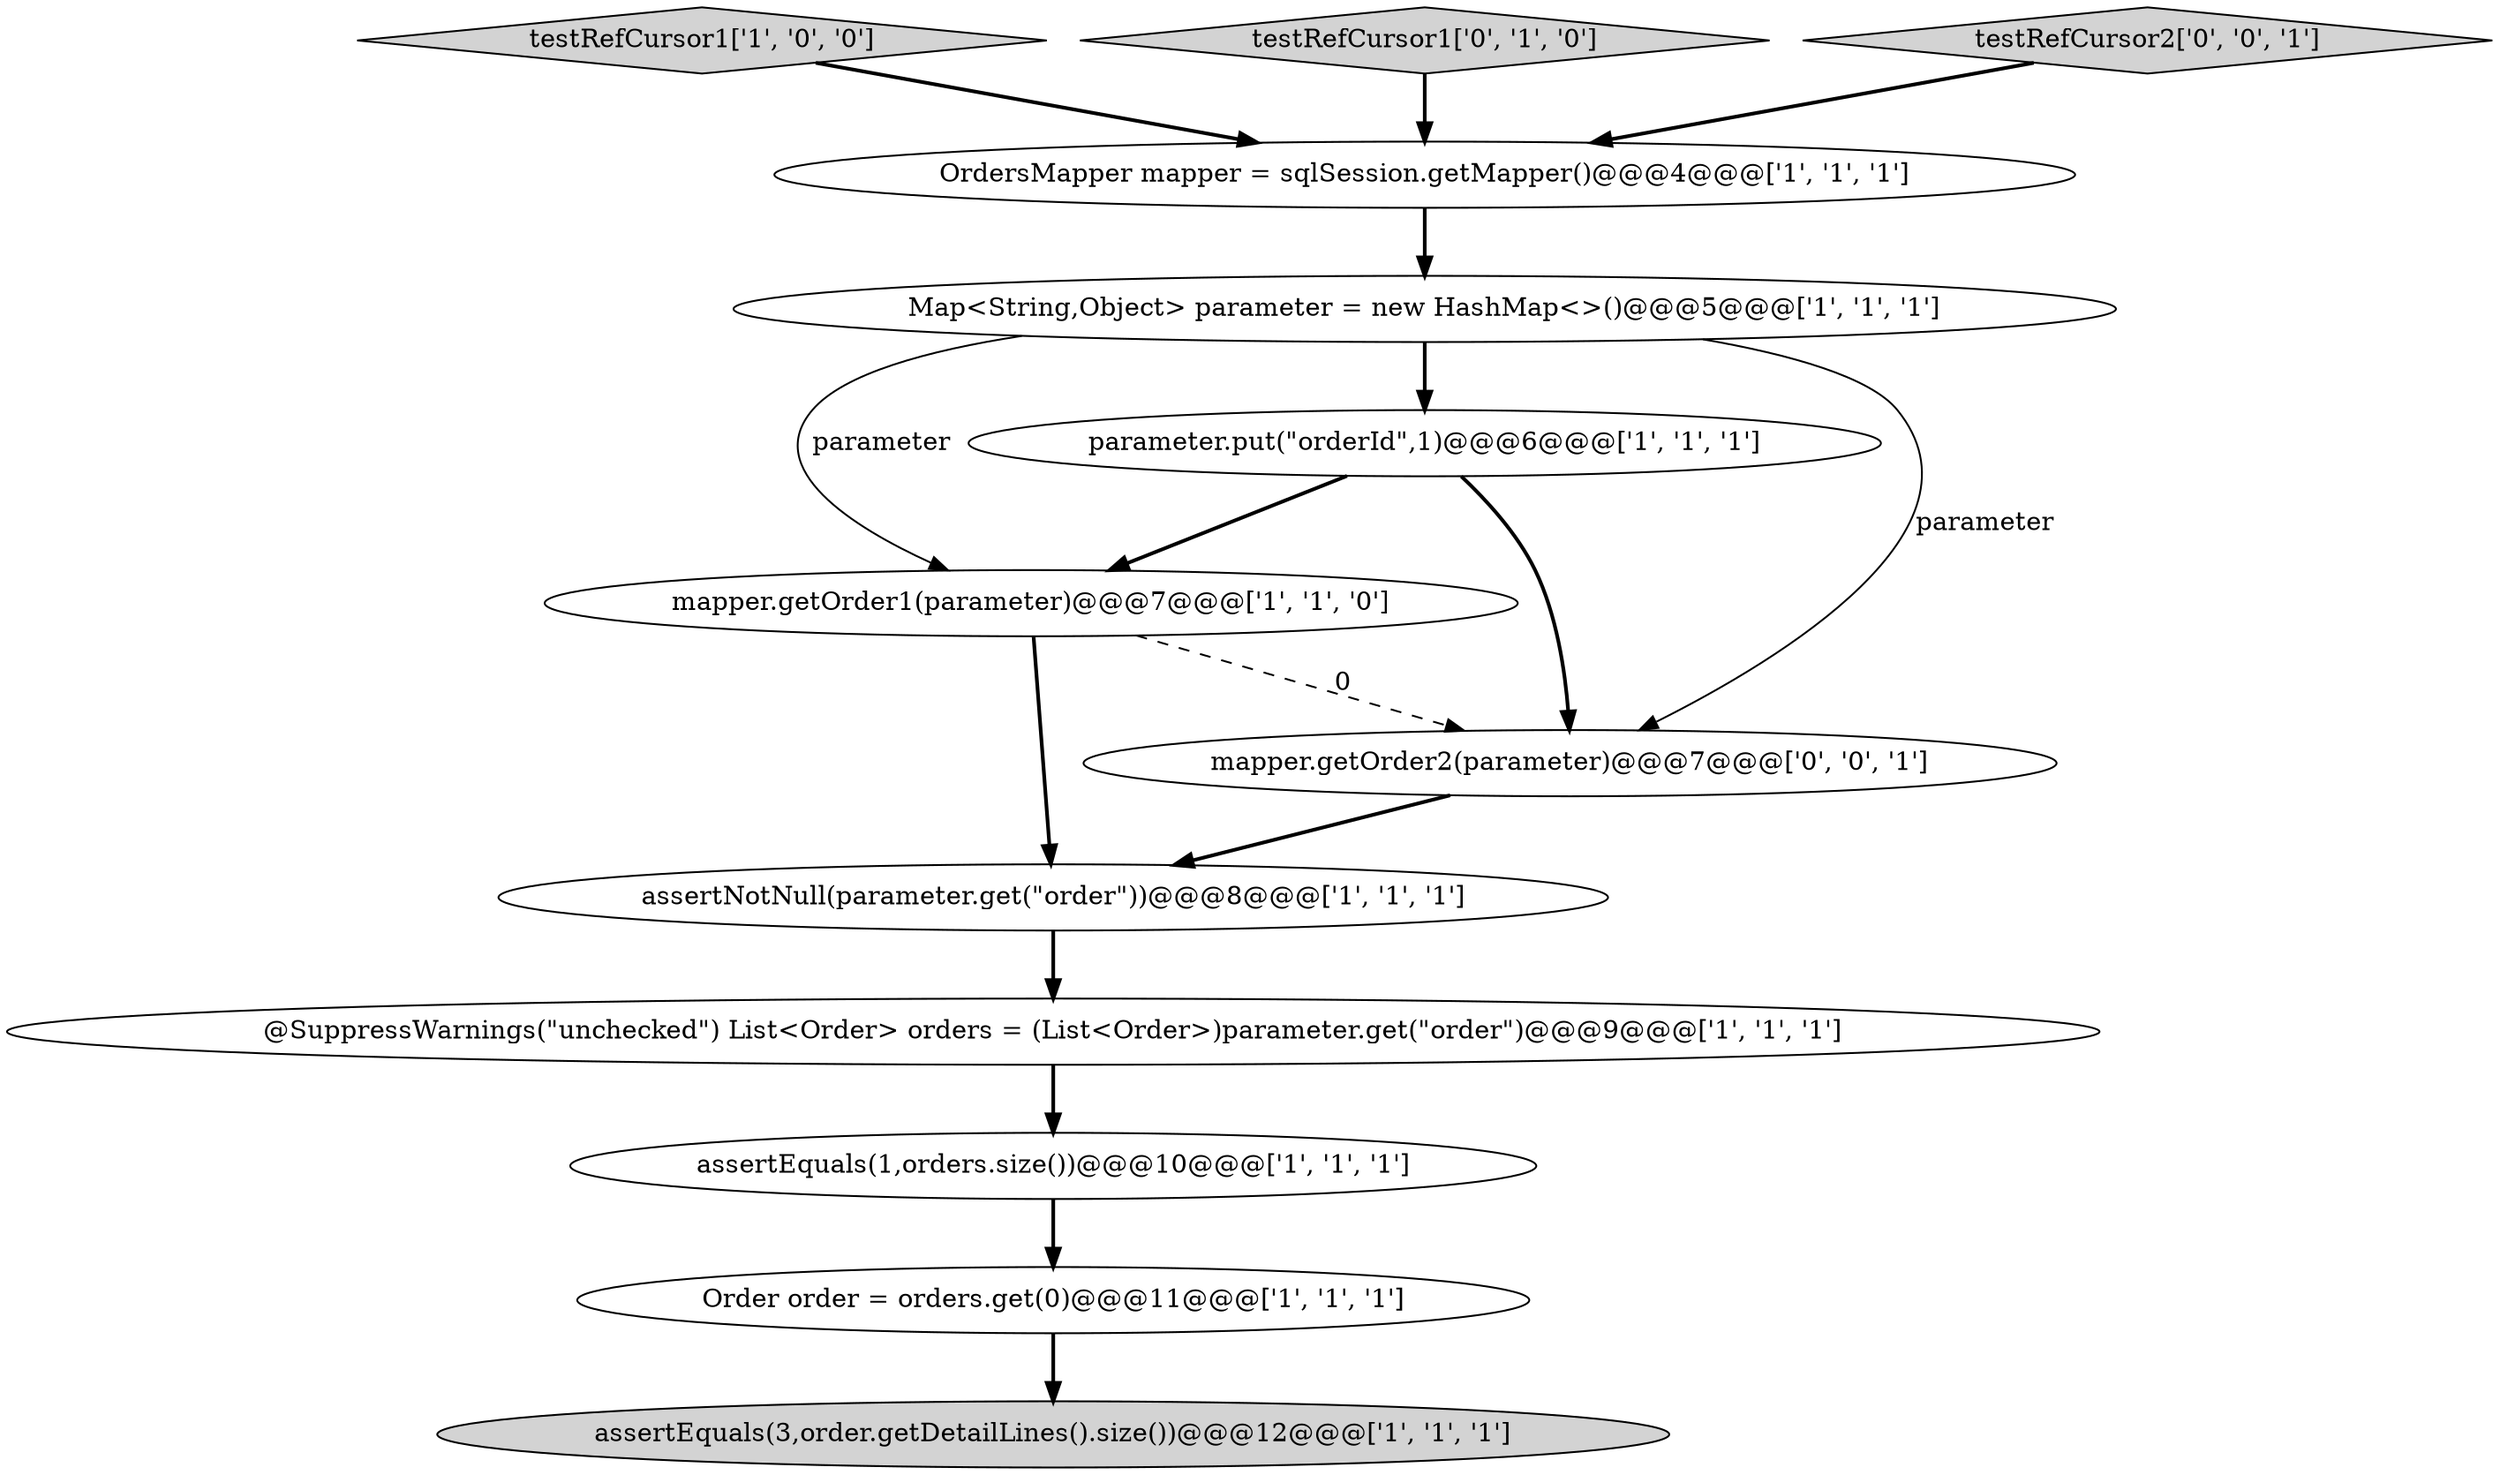digraph {
12 [style = filled, label = "mapper.getOrder2(parameter)@@@7@@@['0', '0', '1']", fillcolor = white, shape = ellipse image = "AAA0AAABBB3BBB"];
6 [style = filled, label = "mapper.getOrder1(parameter)@@@7@@@['1', '1', '0']", fillcolor = white, shape = ellipse image = "AAA0AAABBB1BBB"];
3 [style = filled, label = "OrdersMapper mapper = sqlSession.getMapper()@@@4@@@['1', '1', '1']", fillcolor = white, shape = ellipse image = "AAA0AAABBB1BBB"];
8 [style = filled, label = "testRefCursor1['1', '0', '0']", fillcolor = lightgray, shape = diamond image = "AAA0AAABBB1BBB"];
5 [style = filled, label = "assertEquals(1,orders.size())@@@10@@@['1', '1', '1']", fillcolor = white, shape = ellipse image = "AAA0AAABBB1BBB"];
7 [style = filled, label = "assertNotNull(parameter.get(\"order\"))@@@8@@@['1', '1', '1']", fillcolor = white, shape = ellipse image = "AAA0AAABBB1BBB"];
10 [style = filled, label = "testRefCursor1['0', '1', '0']", fillcolor = lightgray, shape = diamond image = "AAA0AAABBB2BBB"];
2 [style = filled, label = "assertEquals(3,order.getDetailLines().size())@@@12@@@['1', '1', '1']", fillcolor = lightgray, shape = ellipse image = "AAA0AAABBB1BBB"];
1 [style = filled, label = "Order order = orders.get(0)@@@11@@@['1', '1', '1']", fillcolor = white, shape = ellipse image = "AAA0AAABBB1BBB"];
11 [style = filled, label = "testRefCursor2['0', '0', '1']", fillcolor = lightgray, shape = diamond image = "AAA0AAABBB3BBB"];
9 [style = filled, label = "parameter.put(\"orderId\",1)@@@6@@@['1', '1', '1']", fillcolor = white, shape = ellipse image = "AAA0AAABBB1BBB"];
4 [style = filled, label = "@SuppressWarnings(\"unchecked\") List<Order> orders = (List<Order>)parameter.get(\"order\")@@@9@@@['1', '1', '1']", fillcolor = white, shape = ellipse image = "AAA0AAABBB1BBB"];
0 [style = filled, label = "Map<String,Object> parameter = new HashMap<>()@@@5@@@['1', '1', '1']", fillcolor = white, shape = ellipse image = "AAA0AAABBB1BBB"];
5->1 [style = bold, label=""];
10->3 [style = bold, label=""];
0->9 [style = bold, label=""];
1->2 [style = bold, label=""];
9->12 [style = bold, label=""];
7->4 [style = bold, label=""];
6->7 [style = bold, label=""];
11->3 [style = bold, label=""];
0->12 [style = solid, label="parameter"];
4->5 [style = bold, label=""];
12->7 [style = bold, label=""];
0->6 [style = solid, label="parameter"];
3->0 [style = bold, label=""];
9->6 [style = bold, label=""];
8->3 [style = bold, label=""];
6->12 [style = dashed, label="0"];
}
